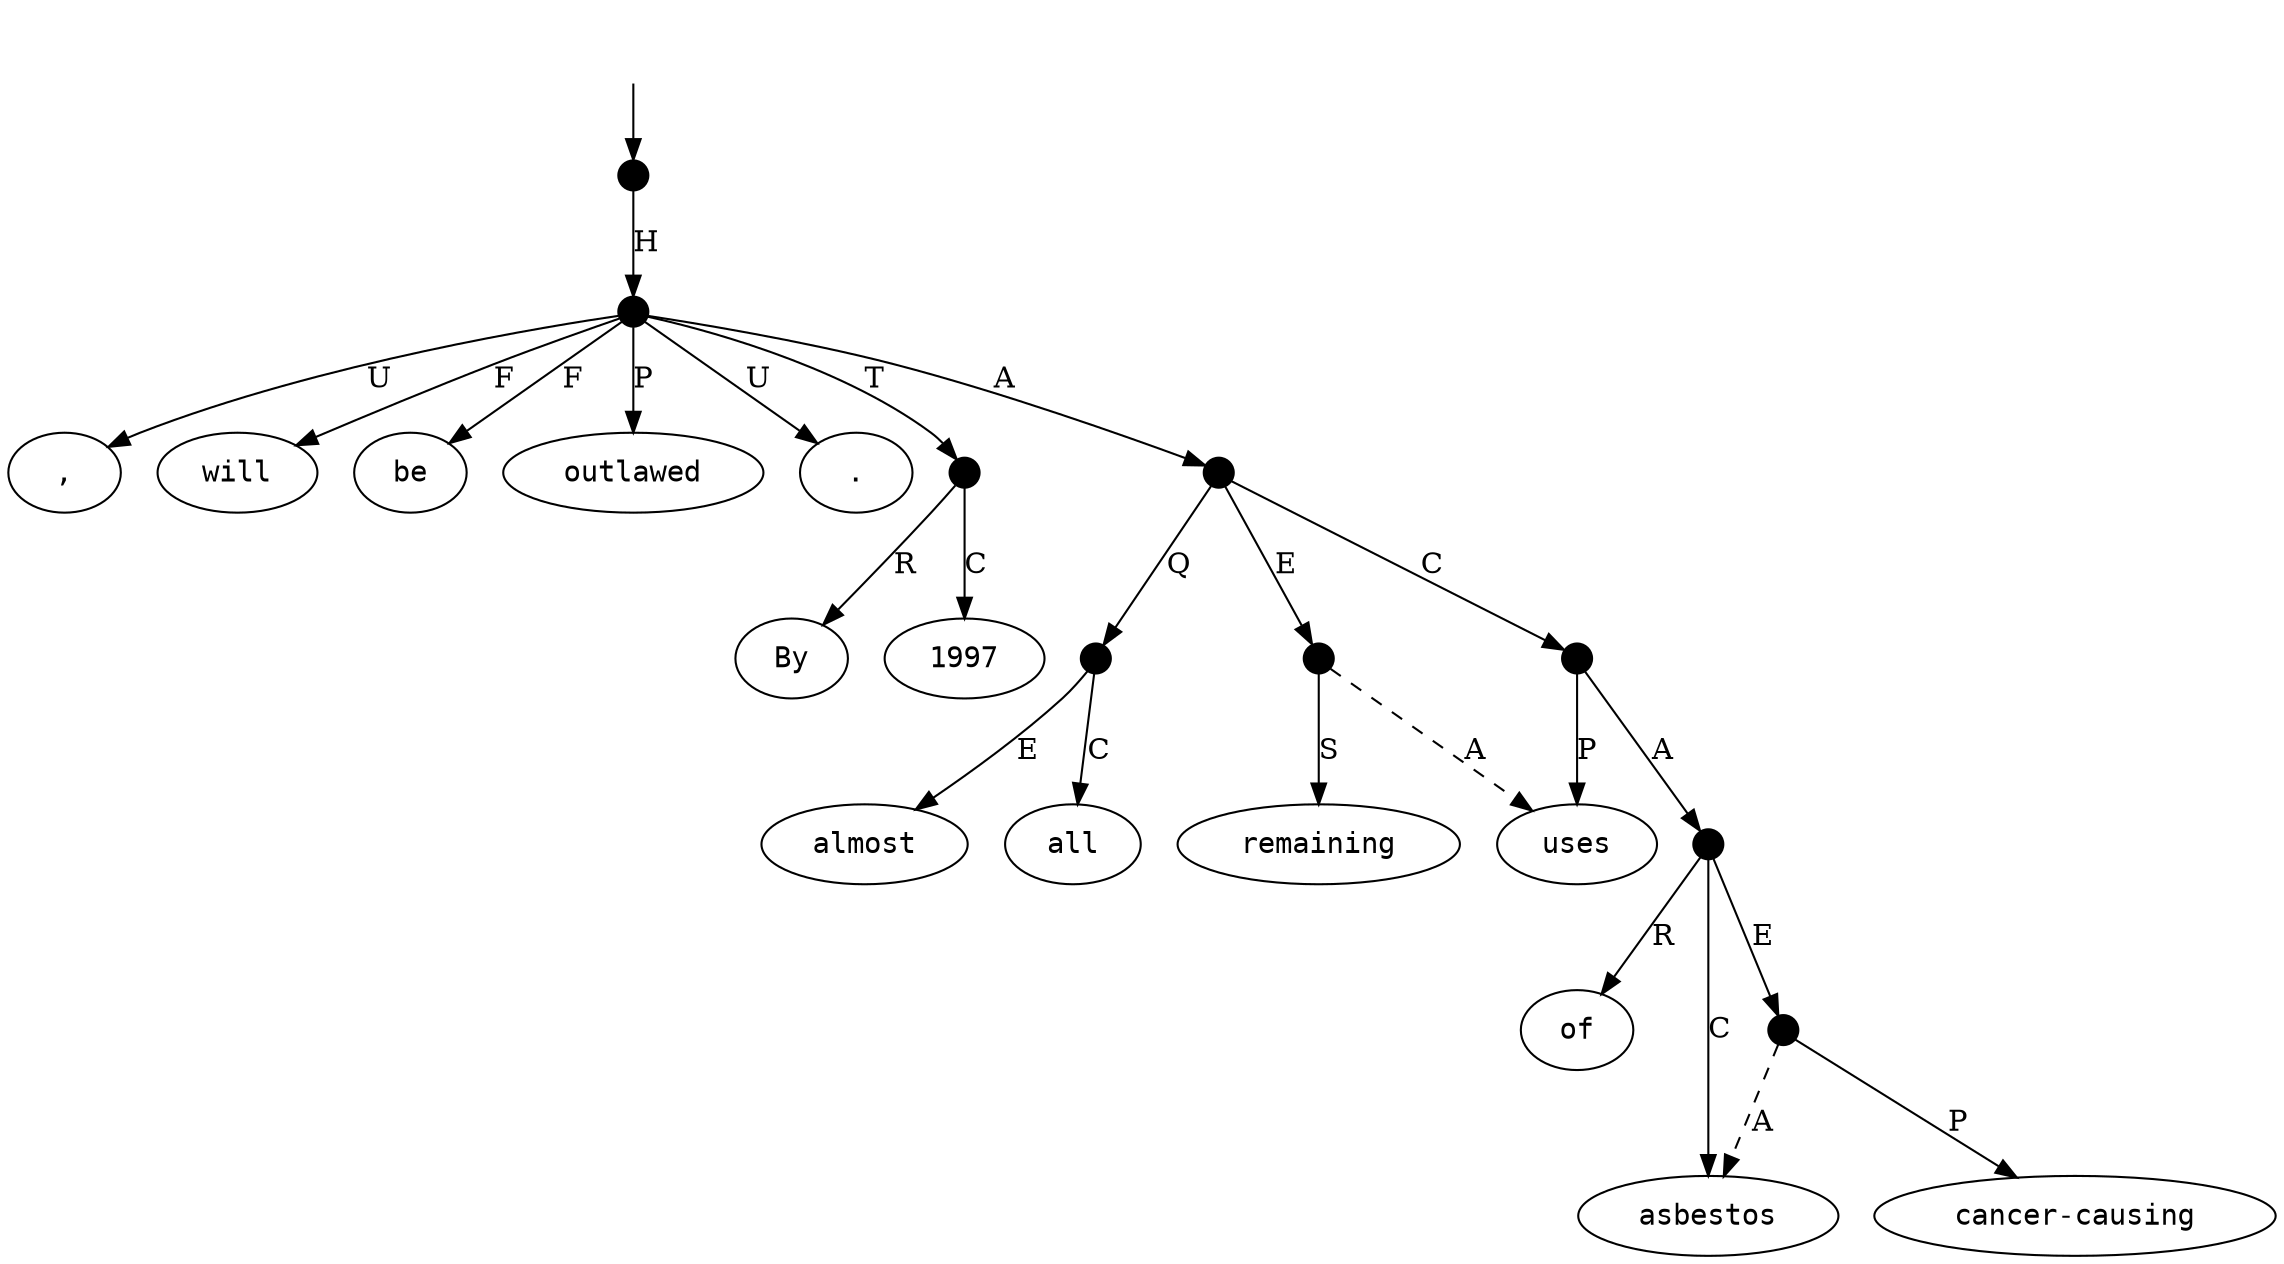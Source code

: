 digraph "20003023" {
  top [ style=invis ];
  top -> 15;
  0 [ label=<<table align="center" border="0" cellspacing="0"><tr><td colspan="2"><font face="Courier">By</font></td></tr></table>> ];
  1 [ label=<<table align="center" border="0" cellspacing="0"><tr><td colspan="2"><font face="Courier">1997</font></td></tr></table>> ];
  2 [ label=<<table align="center" border="0" cellspacing="0"><tr><td colspan="2"><font face="Courier">,</font></td></tr></table>> ];
  3 [ label=<<table align="center" border="0" cellspacing="0"><tr><td colspan="2"><font face="Courier">almost</font></td></tr></table>> ];
  4 [ label=<<table align="center" border="0" cellspacing="0"><tr><td colspan="2"><font face="Courier">all</font></td></tr></table>> ];
  5 [ label=<<table align="center" border="0" cellspacing="0"><tr><td colspan="2"><font face="Courier">remaining</font></td></tr></table>> ];
  6 [ label=<<table align="center" border="0" cellspacing="0"><tr><td colspan="2"><font face="Courier">uses</font></td></tr></table>> ];
  7 [ label=<<table align="center" border="0" cellspacing="0"><tr><td colspan="2"><font face="Courier">of</font></td></tr></table>> ];
  8 [ label=<<table align="center" border="0" cellspacing="0"><tr><td colspan="2"><font face="Courier">cancer-causing</font></td></tr></table>> ];
  9 [ label=<<table align="center" border="0" cellspacing="0"><tr><td colspan="2"><font face="Courier">asbestos</font></td></tr></table>> ];
  10 [ label=<<table align="center" border="0" cellspacing="0"><tr><td colspan="2"><font face="Courier">will</font></td></tr></table>> ];
  11 [ label=<<table align="center" border="0" cellspacing="0"><tr><td colspan="2"><font face="Courier">be</font></td></tr></table>> ];
  12 [ label=<<table align="center" border="0" cellspacing="0"><tr><td colspan="2"><font face="Courier">outlawed</font></td></tr></table>> ];
  13 [ label=<<table align="center" border="0" cellspacing="0"><tr><td colspan="2"><font face="Courier">.</font></td></tr></table>> ];
  14 [ shape=point, width=0.2 ];
  15 [ shape=point, width=0.2 ];
  16 [ shape=point, width=0.2 ];
  17 [ shape=point, width=0.2 ];
  18 [ shape=point, width=0.2 ];
  19 [ shape=point, width=0.2 ];
  20 [ shape=point, width=0.2 ];
  21 [ shape=point, width=0.2 ];
  22 [ shape=point, width=0.2 ];
  16 -> 10 [ label="F" ];
  20 -> 6 [ label="P" ];
  16 -> 11 [ label="F" ];
  16 -> 12 [ label="P" ];
  14 -> 1 [ label="C" ];
  16 -> 2 [ label="U" ];
  21 -> 7 [ label="R" ];
  18 -> 20 [ label="C" ];
  20 -> 21 [ label="A" ];
  16 -> 13 [ label="U" ];
  19 -> 5 [ label="S" ];
  14 -> 0 [ label="R" ];
  17 -> 3 [ label="E" ];
  16 -> 14 [ label="T" ];
  16 -> 18 [ label="A" ];
  19 -> 6 [ label="A", style=dashed ];
  21 -> 9 [ label="C" ];
  21 -> 22 [ label="E" ];
  17 -> 4 [ label="C" ];
  18 -> 17 [ label="Q" ];
  18 -> 19 [ label="E" ];
  15 -> 16 [ label="H" ];
  22 -> 8 [ label="P" ];
  22 -> 9 [ label="A", style=dashed ];
}

